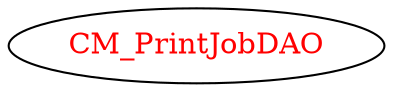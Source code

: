 digraph dependencyGraph {
 concentrate=true;
 ranksep="2.0";
 rankdir="LR"; 
 splines="ortho";
"CM_PrintJobDAO" [fontcolor="red"];
}